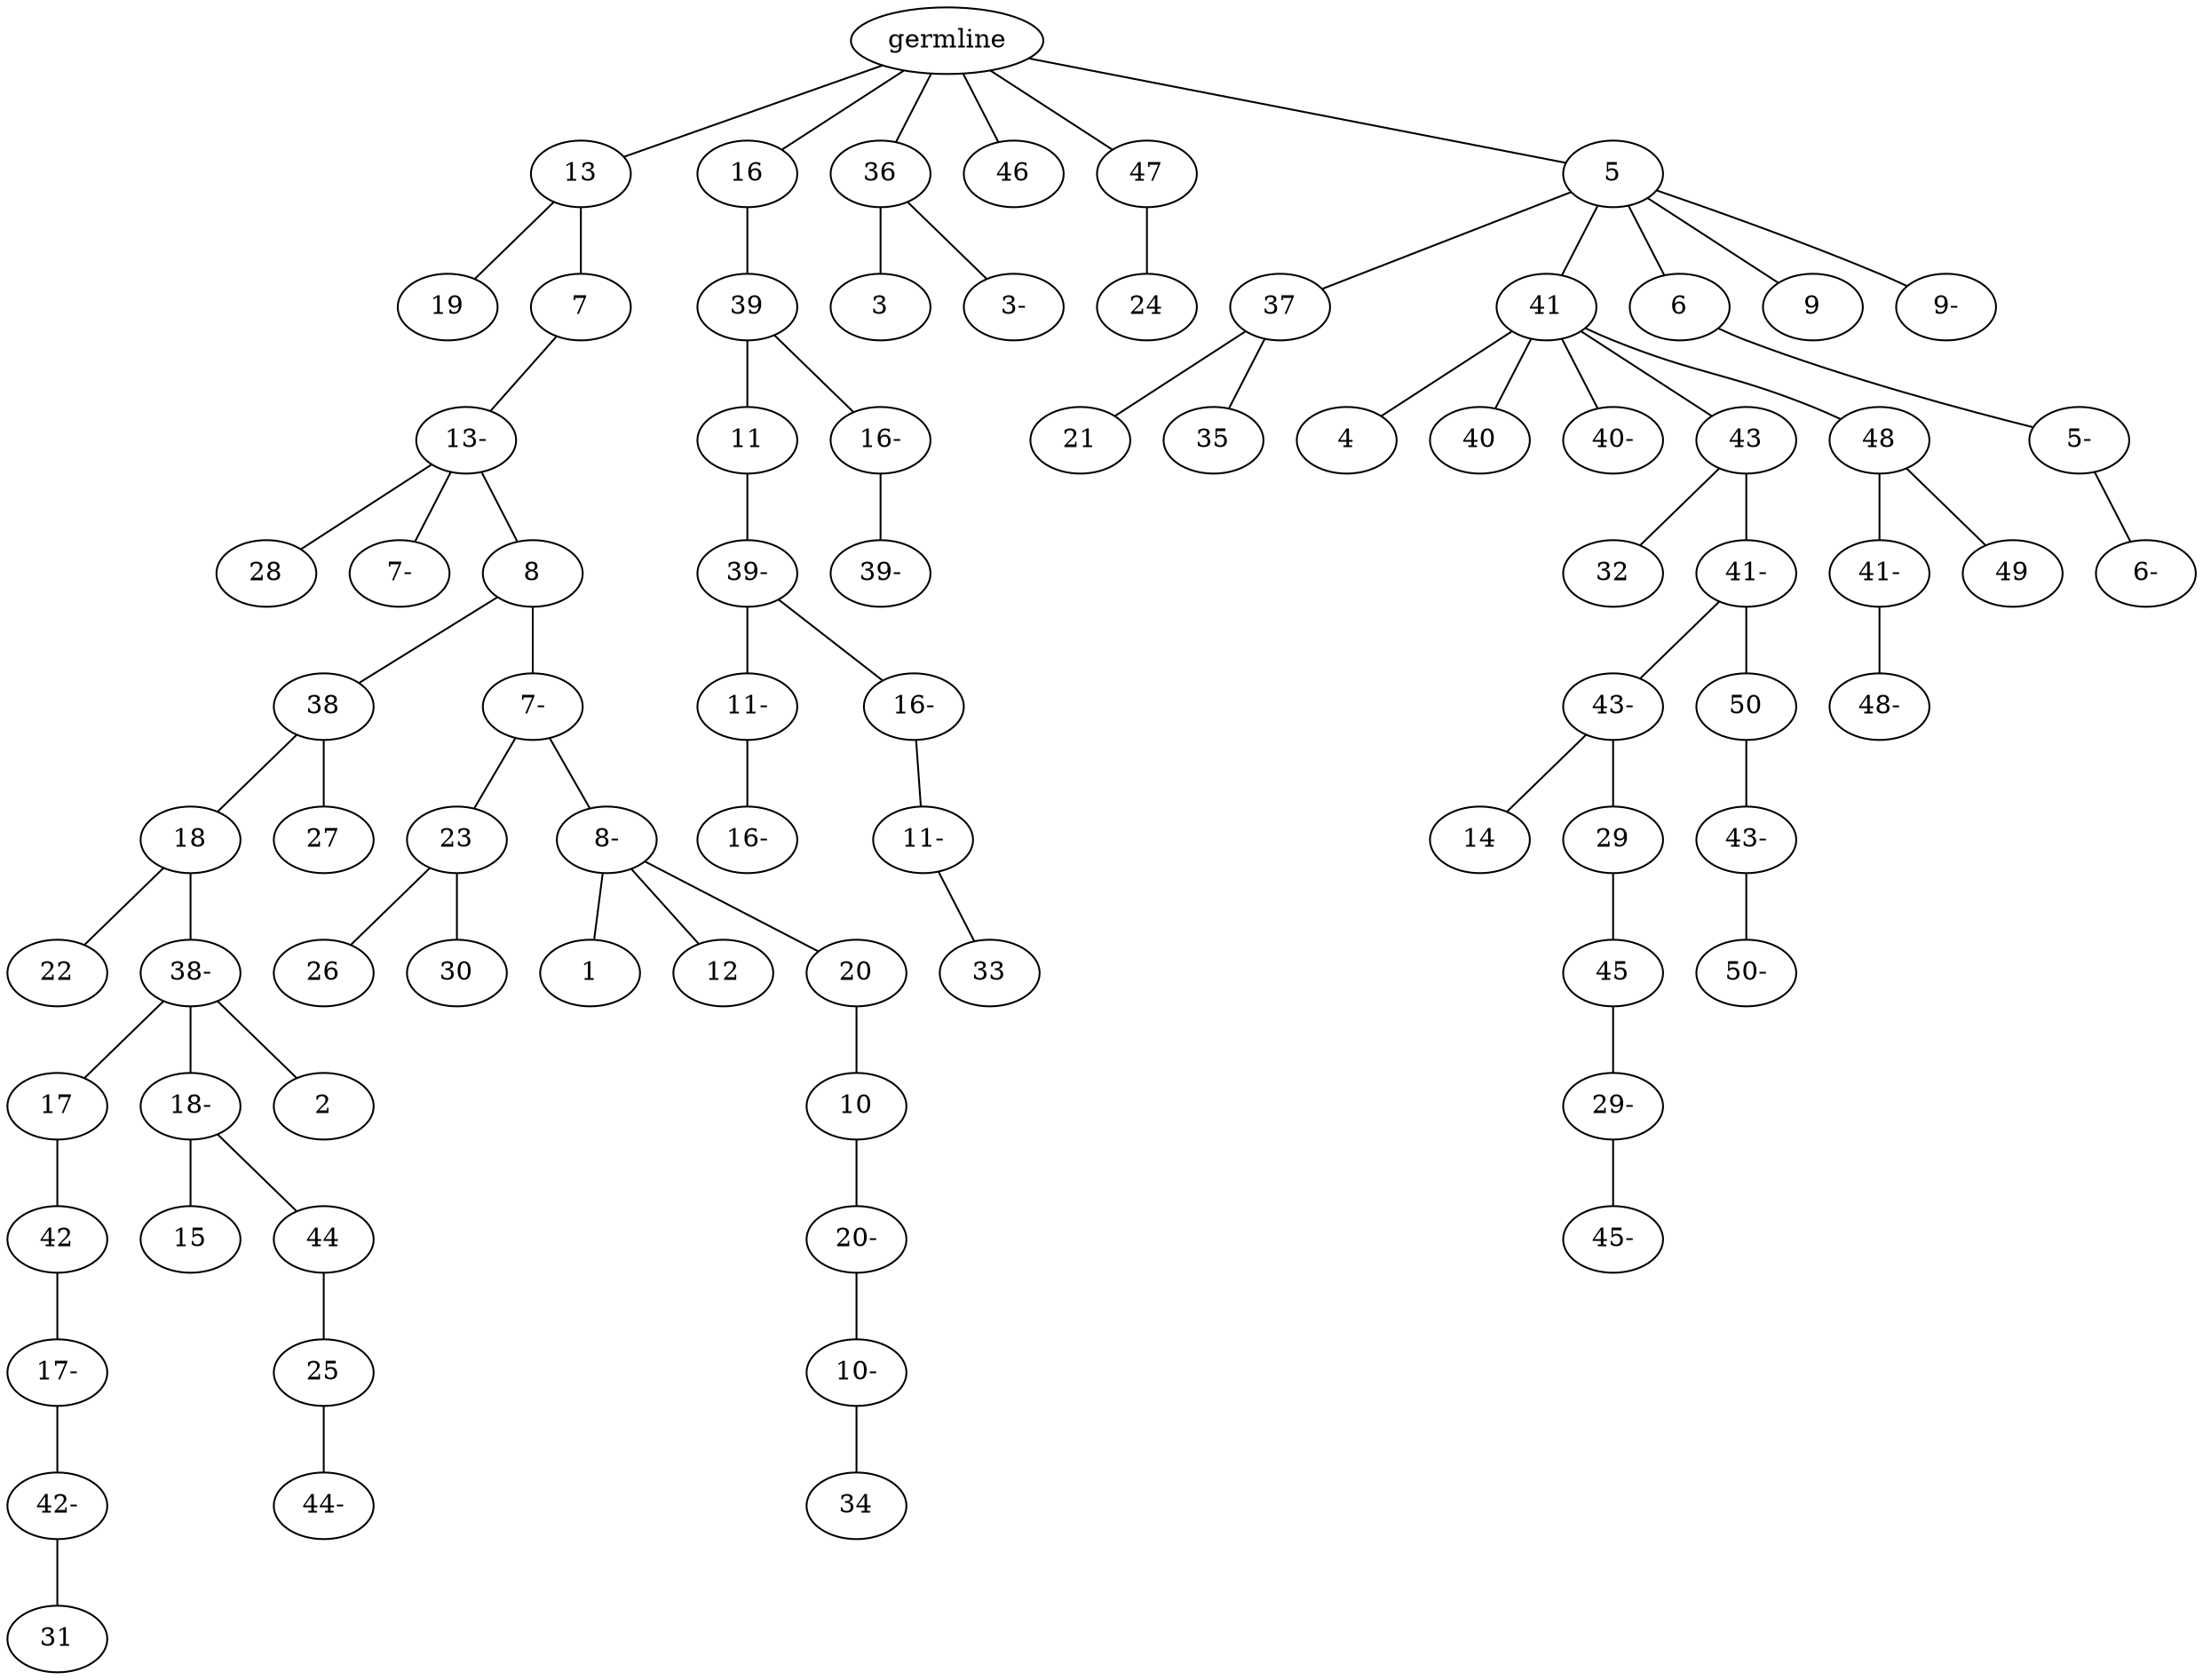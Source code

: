 graph tree {
    "140079414308000" [label="germline"];
    "140079428744816" [label="13"];
    "140079428745488" [label="19"];
    "140079414716448" [label="7"];
    "140079414715872" [label="13-"];
    "140079414714576" [label="28"];
    "140079414717840" [label="7-"];
    "140079414715632" [label="8"];
    "140079414715056" [label="38"];
    "140079414718080" [label="18"];
    "140079414715584" [label="22"];
    "140079414717024" [label="38-"];
    "140079414717216" [label="17"];
    "140079414716208" [label="42"];
    "140079414715440" [label="17-"];
    "140079414716736" [label="42-"];
    "140079414717408" [label="31"];
    "140079414716592" [label="18-"];
    "140079414716496" [label="15"];
    "140079414716112" [label="44"];
    "140079414715296" [label="25"];
    "140079424287888" [label="44-"];
    "140079414714432" [label="2"];
    "140079414714480" [label="27"];
    "140079414714624" [label="7-"];
    "140079414716544" [label="23"];
    "140079424288848" [label="26"];
    "140079424287648" [label="30"];
    "140079414715920" [label="8-"];
    "140079424287456" [label="1"];
    "140079424289952" [label="12"];
    "140079424290432" [label="20"];
    "140079424290480" [label="10"];
    "140079424288368" [label="20-"];
    "140079424288512" [label="10-"];
    "140079424290768" [label="34"];
    "140079428746064" [label="16"];
    "140079414716832" [label="39"];
    "140079414717072" [label="11"];
    "140079424290336" [label="39-"];
    "140079424286832" [label="11-"];
    "140079424288560" [label="16-"];
    "140079424287024" [label="16-"];
    "140079424289904" [label="11-"];
    "140079424290096" [label="33"];
    "140079414715776" [label="16-"];
    "140079424290240" [label="39-"];
    "140079414715728" [label="36"];
    "140079424290624" [label="3"];
    "140079424287168" [label="3-"];
    "140079414715968" [label="46"];
    "140079424287984" [label="47"];
    "140079424289376" [label="24"];
    "140079424287120" [label="5"];
    "140079424289472" [label="37"];
    "140079427547488" [label="21"];
    "140079427550944" [label="35"];
    "140079424287600" [label="41"];
    "140079428744432" [label="4"];
    "140079427548352" [label="40"];
    "140079427550752" [label="40-"];
    "140079427548400" [label="43"];
    "140079427547680" [label="32"];
    "140079427550800" [label="41-"];
    "140079427547248" [label="43-"];
    "140079427551088" [label="14"];
    "140079427549408" [label="29"];
    "140079427549072" [label="45"];
    "140079431458288" [label="29-"];
    "140079431455600" [label="45-"];
    "140079427548976" [label="50"];
    "140079427548064" [label="43-"];
    "140079431455168" [label="50-"];
    "140079427548880" [label="48"];
    "140079427550128" [label="41-"];
    "140079431458048" [label="48-"];
    "140079431454784" [label="49"];
    "140079427547392" [label="6"];
    "140079431456368" [label="5-"];
    "140079431455792" [label="6-"];
    "140079431456320" [label="9"];
    "140079431456608" [label="9-"];
    "140079414308000" -- "140079428744816";
    "140079414308000" -- "140079428746064";
    "140079414308000" -- "140079414715728";
    "140079414308000" -- "140079414715968";
    "140079414308000" -- "140079424287984";
    "140079414308000" -- "140079424287120";
    "140079428744816" -- "140079428745488";
    "140079428744816" -- "140079414716448";
    "140079414716448" -- "140079414715872";
    "140079414715872" -- "140079414714576";
    "140079414715872" -- "140079414717840";
    "140079414715872" -- "140079414715632";
    "140079414715632" -- "140079414715056";
    "140079414715632" -- "140079414714624";
    "140079414715056" -- "140079414718080";
    "140079414715056" -- "140079414714480";
    "140079414718080" -- "140079414715584";
    "140079414718080" -- "140079414717024";
    "140079414717024" -- "140079414717216";
    "140079414717024" -- "140079414716592";
    "140079414717024" -- "140079414714432";
    "140079414717216" -- "140079414716208";
    "140079414716208" -- "140079414715440";
    "140079414715440" -- "140079414716736";
    "140079414716736" -- "140079414717408";
    "140079414716592" -- "140079414716496";
    "140079414716592" -- "140079414716112";
    "140079414716112" -- "140079414715296";
    "140079414715296" -- "140079424287888";
    "140079414714624" -- "140079414716544";
    "140079414714624" -- "140079414715920";
    "140079414716544" -- "140079424288848";
    "140079414716544" -- "140079424287648";
    "140079414715920" -- "140079424287456";
    "140079414715920" -- "140079424289952";
    "140079414715920" -- "140079424290432";
    "140079424290432" -- "140079424290480";
    "140079424290480" -- "140079424288368";
    "140079424288368" -- "140079424288512";
    "140079424288512" -- "140079424290768";
    "140079428746064" -- "140079414716832";
    "140079414716832" -- "140079414717072";
    "140079414716832" -- "140079414715776";
    "140079414717072" -- "140079424290336";
    "140079424290336" -- "140079424286832";
    "140079424290336" -- "140079424287024";
    "140079424286832" -- "140079424288560";
    "140079424287024" -- "140079424289904";
    "140079424289904" -- "140079424290096";
    "140079414715776" -- "140079424290240";
    "140079414715728" -- "140079424290624";
    "140079414715728" -- "140079424287168";
    "140079424287984" -- "140079424289376";
    "140079424287120" -- "140079424289472";
    "140079424287120" -- "140079424287600";
    "140079424287120" -- "140079427547392";
    "140079424287120" -- "140079431456320";
    "140079424287120" -- "140079431456608";
    "140079424289472" -- "140079427547488";
    "140079424289472" -- "140079427550944";
    "140079424287600" -- "140079428744432";
    "140079424287600" -- "140079427548352";
    "140079424287600" -- "140079427550752";
    "140079424287600" -- "140079427548400";
    "140079424287600" -- "140079427548880";
    "140079427548400" -- "140079427547680";
    "140079427548400" -- "140079427550800";
    "140079427550800" -- "140079427547248";
    "140079427550800" -- "140079427548976";
    "140079427547248" -- "140079427551088";
    "140079427547248" -- "140079427549408";
    "140079427549408" -- "140079427549072";
    "140079427549072" -- "140079431458288";
    "140079431458288" -- "140079431455600";
    "140079427548976" -- "140079427548064";
    "140079427548064" -- "140079431455168";
    "140079427548880" -- "140079427550128";
    "140079427548880" -- "140079431454784";
    "140079427550128" -- "140079431458048";
    "140079427547392" -- "140079431456368";
    "140079431456368" -- "140079431455792";
}
